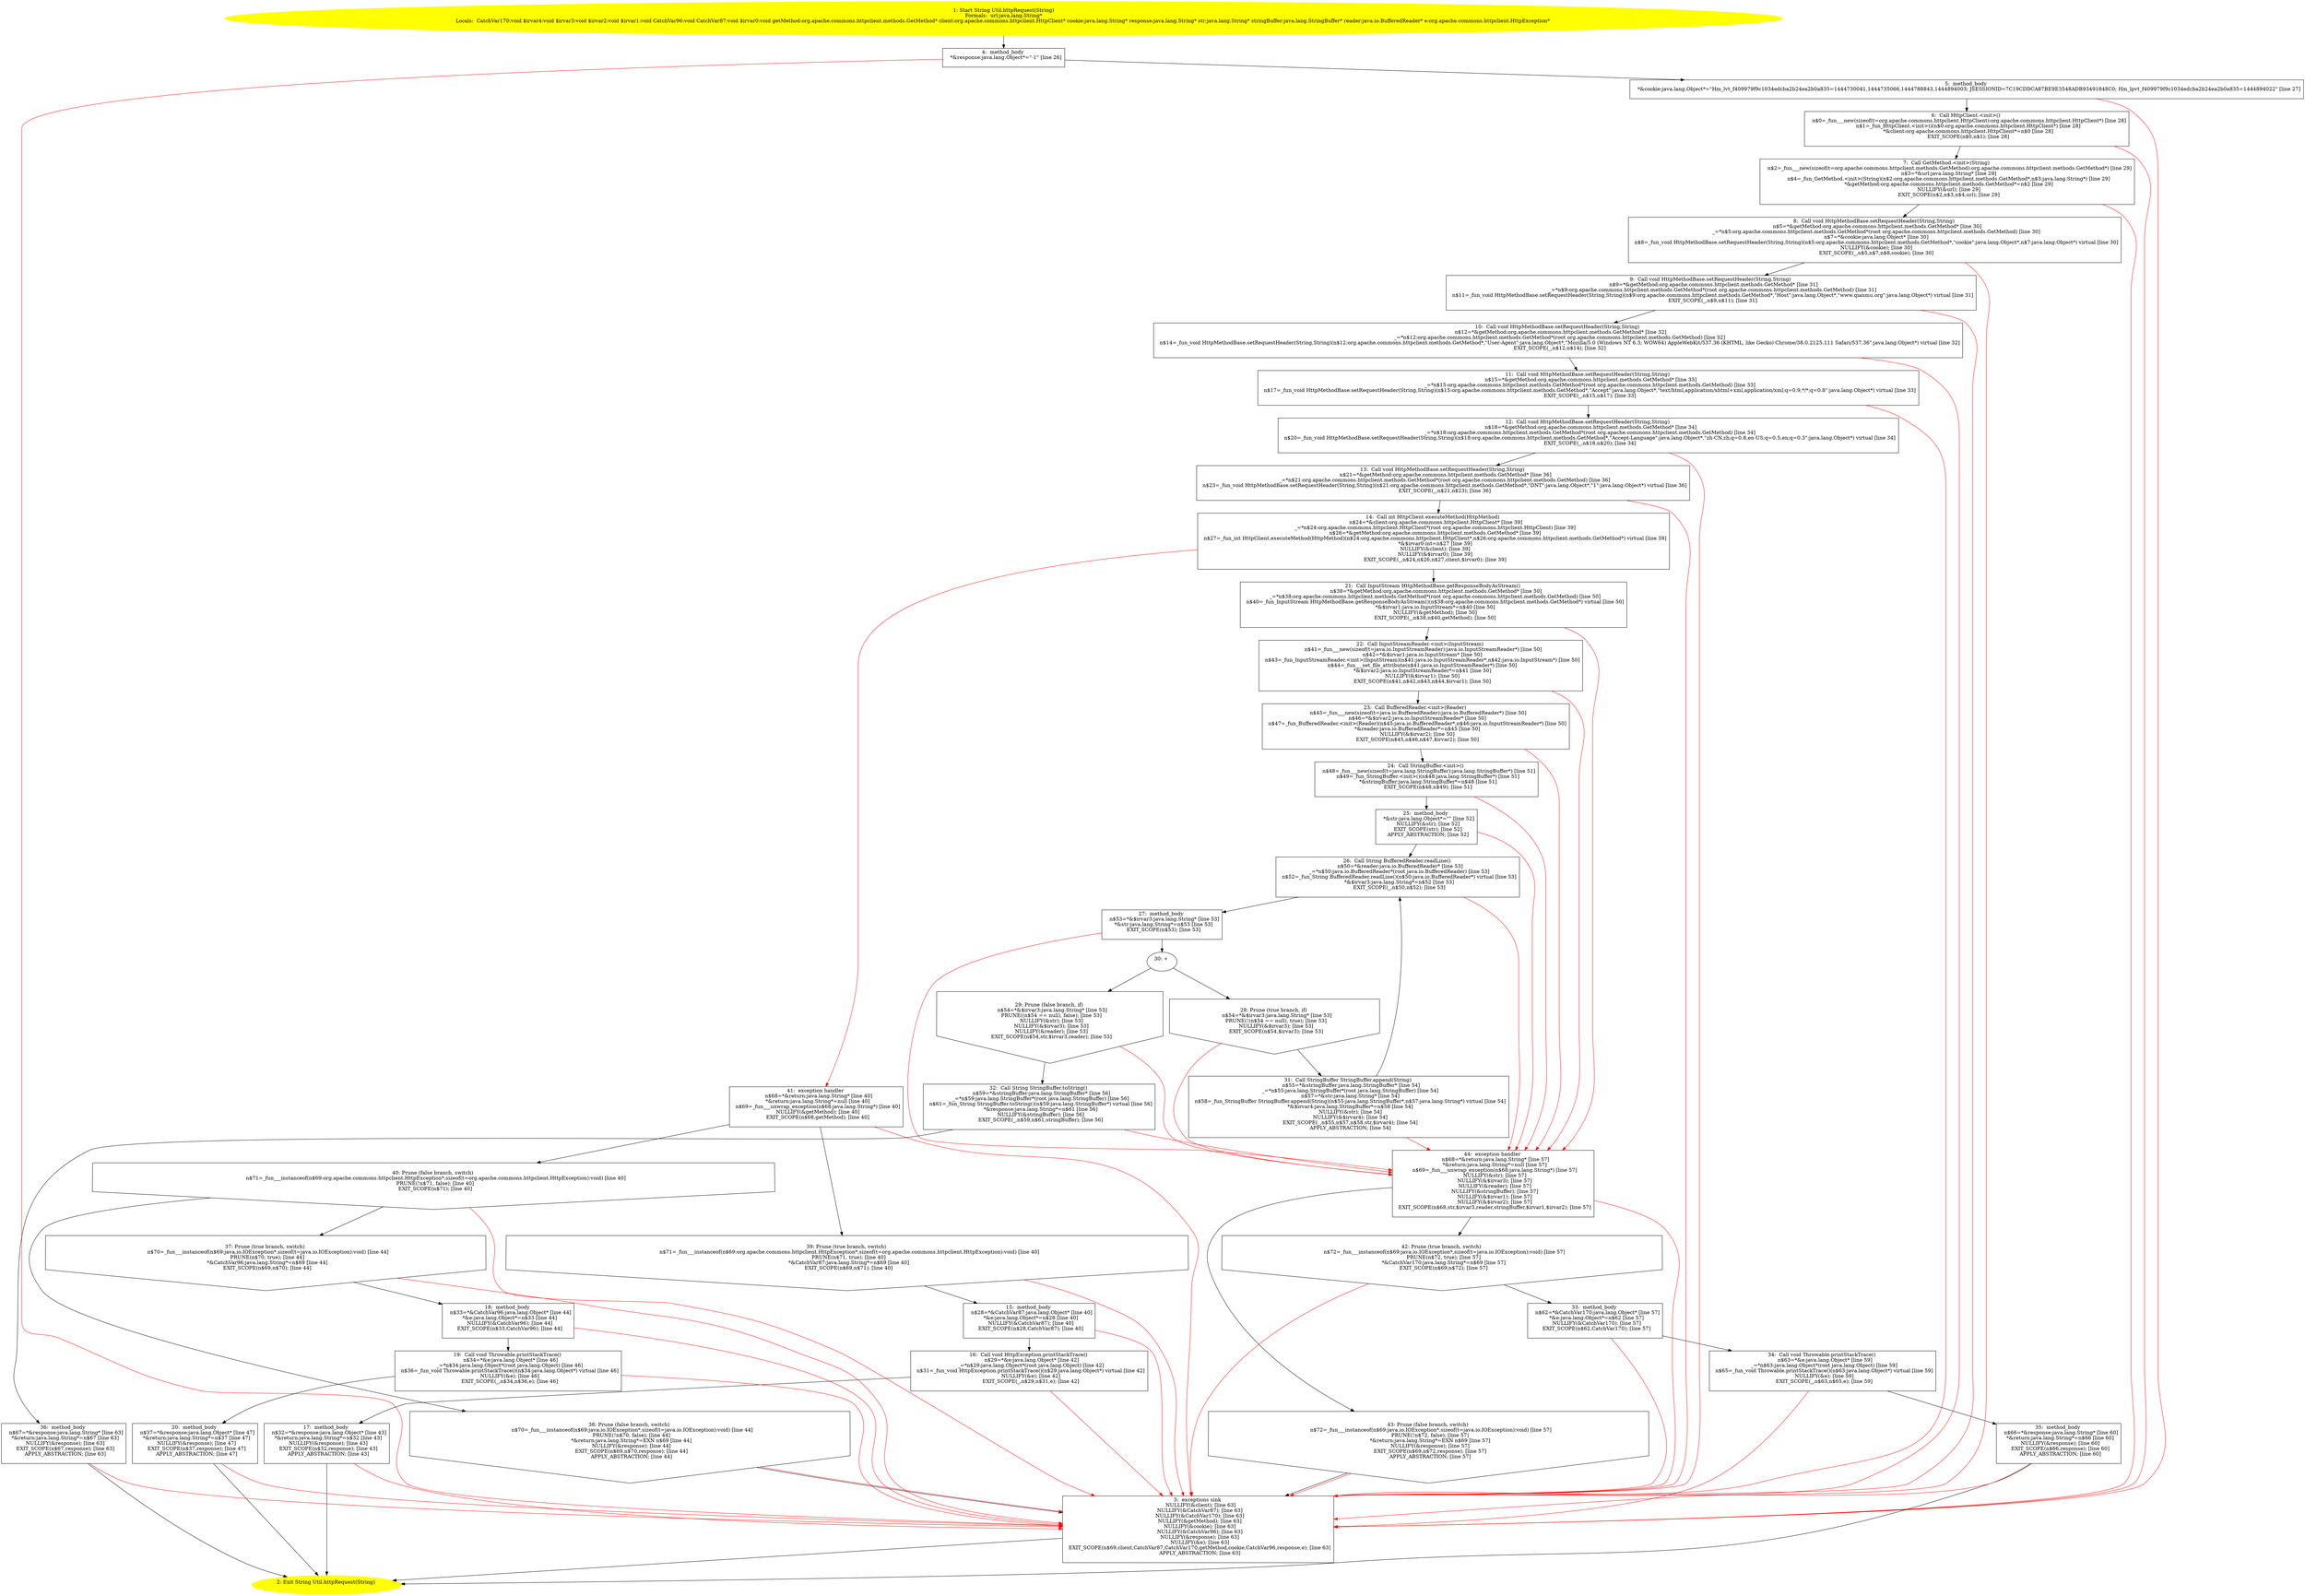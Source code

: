 /* @generated */
digraph cfg {
"com.dulishuo.qianmu.Util.httpRequest(java.lang.String):java.lang.String.e61467e4114116dae5ab6a0a68fd0b17_1" [label="1: Start String Util.httpRequest(String)\nFormals:  url:java.lang.String*\nLocals:  CatchVar170:void $irvar4:void $irvar3:void $irvar2:void $irvar1:void CatchVar96:void CatchVar87:void $irvar0:void getMethod:org.apache.commons.httpclient.methods.GetMethod* client:org.apache.commons.httpclient.HttpClient* cookie:java.lang.String* response:java.lang.String* str:java.lang.String* stringBuffer:java.lang.StringBuffer* reader:java.io.BufferedReader* e:org.apache.commons.httpclient.HttpException* \n  " color=yellow style=filled]
	

	 "com.dulishuo.qianmu.Util.httpRequest(java.lang.String):java.lang.String.e61467e4114116dae5ab6a0a68fd0b17_1" -> "com.dulishuo.qianmu.Util.httpRequest(java.lang.String):java.lang.String.e61467e4114116dae5ab6a0a68fd0b17_4" ;
"com.dulishuo.qianmu.Util.httpRequest(java.lang.String):java.lang.String.e61467e4114116dae5ab6a0a68fd0b17_2" [label="2: Exit String Util.httpRequest(String) \n  " color=yellow style=filled]
	

"com.dulishuo.qianmu.Util.httpRequest(java.lang.String):java.lang.String.e61467e4114116dae5ab6a0a68fd0b17_3" [label="3:  exceptions sink \n   NULLIFY(&client); [line 63]\n  NULLIFY(&CatchVar87); [line 63]\n  NULLIFY(&CatchVar170); [line 63]\n  NULLIFY(&getMethod); [line 63]\n  NULLIFY(&cookie); [line 63]\n  NULLIFY(&CatchVar96); [line 63]\n  NULLIFY(&response); [line 63]\n  NULLIFY(&e); [line 63]\n  EXIT_SCOPE(n$69,client,CatchVar87,CatchVar170,getMethod,cookie,CatchVar96,response,e); [line 63]\n  APPLY_ABSTRACTION; [line 63]\n " shape="box"]
	

	 "com.dulishuo.qianmu.Util.httpRequest(java.lang.String):java.lang.String.e61467e4114116dae5ab6a0a68fd0b17_3" -> "com.dulishuo.qianmu.Util.httpRequest(java.lang.String):java.lang.String.e61467e4114116dae5ab6a0a68fd0b17_2" ;
"com.dulishuo.qianmu.Util.httpRequest(java.lang.String):java.lang.String.e61467e4114116dae5ab6a0a68fd0b17_4" [label="4:  method_body \n   *&response:java.lang.Object*=\"-1\" [line 26]\n " shape="box"]
	

	 "com.dulishuo.qianmu.Util.httpRequest(java.lang.String):java.lang.String.e61467e4114116dae5ab6a0a68fd0b17_4" -> "com.dulishuo.qianmu.Util.httpRequest(java.lang.String):java.lang.String.e61467e4114116dae5ab6a0a68fd0b17_5" ;
	 "com.dulishuo.qianmu.Util.httpRequest(java.lang.String):java.lang.String.e61467e4114116dae5ab6a0a68fd0b17_4" -> "com.dulishuo.qianmu.Util.httpRequest(java.lang.String):java.lang.String.e61467e4114116dae5ab6a0a68fd0b17_3" [color="red" ];
"com.dulishuo.qianmu.Util.httpRequest(java.lang.String):java.lang.String.e61467e4114116dae5ab6a0a68fd0b17_5" [label="5:  method_body \n   *&cookie:java.lang.Object*=\"Hm_lvt_f409979f9c1034edcba2b24ea2b0a835=1444730041,1444735066,1444788843,1444894003; JSESSIONID=7C19CDDCA87BE9E3548ADB93491848C0; Hm_lpvt_f409979f9c1034edcba2b24ea2b0a835=1444894022\" [line 27]\n " shape="box"]
	

	 "com.dulishuo.qianmu.Util.httpRequest(java.lang.String):java.lang.String.e61467e4114116dae5ab6a0a68fd0b17_5" -> "com.dulishuo.qianmu.Util.httpRequest(java.lang.String):java.lang.String.e61467e4114116dae5ab6a0a68fd0b17_6" ;
	 "com.dulishuo.qianmu.Util.httpRequest(java.lang.String):java.lang.String.e61467e4114116dae5ab6a0a68fd0b17_5" -> "com.dulishuo.qianmu.Util.httpRequest(java.lang.String):java.lang.String.e61467e4114116dae5ab6a0a68fd0b17_3" [color="red" ];
"com.dulishuo.qianmu.Util.httpRequest(java.lang.String):java.lang.String.e61467e4114116dae5ab6a0a68fd0b17_6" [label="6:  Call HttpClient.<init>() \n   n$0=_fun___new(sizeof(t=org.apache.commons.httpclient.HttpClient):org.apache.commons.httpclient.HttpClient*) [line 28]\n  n$1=_fun_HttpClient.<init>()(n$0:org.apache.commons.httpclient.HttpClient*) [line 28]\n  *&client:org.apache.commons.httpclient.HttpClient*=n$0 [line 28]\n  EXIT_SCOPE(n$0,n$1); [line 28]\n " shape="box"]
	

	 "com.dulishuo.qianmu.Util.httpRequest(java.lang.String):java.lang.String.e61467e4114116dae5ab6a0a68fd0b17_6" -> "com.dulishuo.qianmu.Util.httpRequest(java.lang.String):java.lang.String.e61467e4114116dae5ab6a0a68fd0b17_7" ;
	 "com.dulishuo.qianmu.Util.httpRequest(java.lang.String):java.lang.String.e61467e4114116dae5ab6a0a68fd0b17_6" -> "com.dulishuo.qianmu.Util.httpRequest(java.lang.String):java.lang.String.e61467e4114116dae5ab6a0a68fd0b17_3" [color="red" ];
"com.dulishuo.qianmu.Util.httpRequest(java.lang.String):java.lang.String.e61467e4114116dae5ab6a0a68fd0b17_7" [label="7:  Call GetMethod.<init>(String) \n   n$2=_fun___new(sizeof(t=org.apache.commons.httpclient.methods.GetMethod):org.apache.commons.httpclient.methods.GetMethod*) [line 29]\n  n$3=*&url:java.lang.String* [line 29]\n  n$4=_fun_GetMethod.<init>(String)(n$2:org.apache.commons.httpclient.methods.GetMethod*,n$3:java.lang.String*) [line 29]\n  *&getMethod:org.apache.commons.httpclient.methods.GetMethod*=n$2 [line 29]\n  NULLIFY(&url); [line 29]\n  EXIT_SCOPE(n$2,n$3,n$4,url); [line 29]\n " shape="box"]
	

	 "com.dulishuo.qianmu.Util.httpRequest(java.lang.String):java.lang.String.e61467e4114116dae5ab6a0a68fd0b17_7" -> "com.dulishuo.qianmu.Util.httpRequest(java.lang.String):java.lang.String.e61467e4114116dae5ab6a0a68fd0b17_8" ;
	 "com.dulishuo.qianmu.Util.httpRequest(java.lang.String):java.lang.String.e61467e4114116dae5ab6a0a68fd0b17_7" -> "com.dulishuo.qianmu.Util.httpRequest(java.lang.String):java.lang.String.e61467e4114116dae5ab6a0a68fd0b17_3" [color="red" ];
"com.dulishuo.qianmu.Util.httpRequest(java.lang.String):java.lang.String.e61467e4114116dae5ab6a0a68fd0b17_8" [label="8:  Call void HttpMethodBase.setRequestHeader(String,String) \n   n$5=*&getMethod:org.apache.commons.httpclient.methods.GetMethod* [line 30]\n  _=*n$5:org.apache.commons.httpclient.methods.GetMethod*(root org.apache.commons.httpclient.methods.GetMethod) [line 30]\n  n$7=*&cookie:java.lang.Object* [line 30]\n  n$8=_fun_void HttpMethodBase.setRequestHeader(String,String)(n$5:org.apache.commons.httpclient.methods.GetMethod*,\"cookie\":java.lang.Object*,n$7:java.lang.Object*) virtual [line 30]\n  NULLIFY(&cookie); [line 30]\n  EXIT_SCOPE(_,n$5,n$7,n$8,cookie); [line 30]\n " shape="box"]
	

	 "com.dulishuo.qianmu.Util.httpRequest(java.lang.String):java.lang.String.e61467e4114116dae5ab6a0a68fd0b17_8" -> "com.dulishuo.qianmu.Util.httpRequest(java.lang.String):java.lang.String.e61467e4114116dae5ab6a0a68fd0b17_9" ;
	 "com.dulishuo.qianmu.Util.httpRequest(java.lang.String):java.lang.String.e61467e4114116dae5ab6a0a68fd0b17_8" -> "com.dulishuo.qianmu.Util.httpRequest(java.lang.String):java.lang.String.e61467e4114116dae5ab6a0a68fd0b17_3" [color="red" ];
"com.dulishuo.qianmu.Util.httpRequest(java.lang.String):java.lang.String.e61467e4114116dae5ab6a0a68fd0b17_9" [label="9:  Call void HttpMethodBase.setRequestHeader(String,String) \n   n$9=*&getMethod:org.apache.commons.httpclient.methods.GetMethod* [line 31]\n  _=*n$9:org.apache.commons.httpclient.methods.GetMethod*(root org.apache.commons.httpclient.methods.GetMethod) [line 31]\n  n$11=_fun_void HttpMethodBase.setRequestHeader(String,String)(n$9:org.apache.commons.httpclient.methods.GetMethod*,\"Host\":java.lang.Object*,\"www.qianmu.org\":java.lang.Object*) virtual [line 31]\n  EXIT_SCOPE(_,n$9,n$11); [line 31]\n " shape="box"]
	

	 "com.dulishuo.qianmu.Util.httpRequest(java.lang.String):java.lang.String.e61467e4114116dae5ab6a0a68fd0b17_9" -> "com.dulishuo.qianmu.Util.httpRequest(java.lang.String):java.lang.String.e61467e4114116dae5ab6a0a68fd0b17_10" ;
	 "com.dulishuo.qianmu.Util.httpRequest(java.lang.String):java.lang.String.e61467e4114116dae5ab6a0a68fd0b17_9" -> "com.dulishuo.qianmu.Util.httpRequest(java.lang.String):java.lang.String.e61467e4114116dae5ab6a0a68fd0b17_3" [color="red" ];
"com.dulishuo.qianmu.Util.httpRequest(java.lang.String):java.lang.String.e61467e4114116dae5ab6a0a68fd0b17_10" [label="10:  Call void HttpMethodBase.setRequestHeader(String,String) \n   n$12=*&getMethod:org.apache.commons.httpclient.methods.GetMethod* [line 32]\n  _=*n$12:org.apache.commons.httpclient.methods.GetMethod*(root org.apache.commons.httpclient.methods.GetMethod) [line 32]\n  n$14=_fun_void HttpMethodBase.setRequestHeader(String,String)(n$12:org.apache.commons.httpclient.methods.GetMethod*,\"User-Agent\":java.lang.Object*,\"Mozilla/5.0 (Windows NT 6.3; WOW64) AppleWebKit/537.36 (KHTML, like Gecko) Chrome/38.0.2125.111 Safari/537.36\":java.lang.Object*) virtual [line 32]\n  EXIT_SCOPE(_,n$12,n$14); [line 32]\n " shape="box"]
	

	 "com.dulishuo.qianmu.Util.httpRequest(java.lang.String):java.lang.String.e61467e4114116dae5ab6a0a68fd0b17_10" -> "com.dulishuo.qianmu.Util.httpRequest(java.lang.String):java.lang.String.e61467e4114116dae5ab6a0a68fd0b17_11" ;
	 "com.dulishuo.qianmu.Util.httpRequest(java.lang.String):java.lang.String.e61467e4114116dae5ab6a0a68fd0b17_10" -> "com.dulishuo.qianmu.Util.httpRequest(java.lang.String):java.lang.String.e61467e4114116dae5ab6a0a68fd0b17_3" [color="red" ];
"com.dulishuo.qianmu.Util.httpRequest(java.lang.String):java.lang.String.e61467e4114116dae5ab6a0a68fd0b17_11" [label="11:  Call void HttpMethodBase.setRequestHeader(String,String) \n   n$15=*&getMethod:org.apache.commons.httpclient.methods.GetMethod* [line 33]\n  _=*n$15:org.apache.commons.httpclient.methods.GetMethod*(root org.apache.commons.httpclient.methods.GetMethod) [line 33]\n  n$17=_fun_void HttpMethodBase.setRequestHeader(String,String)(n$15:org.apache.commons.httpclient.methods.GetMethod*,\"Accept\":java.lang.Object*,\"text/html,application/xhtml+xml,application/xml;q=0.9,*/*;q=0.8\":java.lang.Object*) virtual [line 33]\n  EXIT_SCOPE(_,n$15,n$17); [line 33]\n " shape="box"]
	

	 "com.dulishuo.qianmu.Util.httpRequest(java.lang.String):java.lang.String.e61467e4114116dae5ab6a0a68fd0b17_11" -> "com.dulishuo.qianmu.Util.httpRequest(java.lang.String):java.lang.String.e61467e4114116dae5ab6a0a68fd0b17_12" ;
	 "com.dulishuo.qianmu.Util.httpRequest(java.lang.String):java.lang.String.e61467e4114116dae5ab6a0a68fd0b17_11" -> "com.dulishuo.qianmu.Util.httpRequest(java.lang.String):java.lang.String.e61467e4114116dae5ab6a0a68fd0b17_3" [color="red" ];
"com.dulishuo.qianmu.Util.httpRequest(java.lang.String):java.lang.String.e61467e4114116dae5ab6a0a68fd0b17_12" [label="12:  Call void HttpMethodBase.setRequestHeader(String,String) \n   n$18=*&getMethod:org.apache.commons.httpclient.methods.GetMethod* [line 34]\n  _=*n$18:org.apache.commons.httpclient.methods.GetMethod*(root org.apache.commons.httpclient.methods.GetMethod) [line 34]\n  n$20=_fun_void HttpMethodBase.setRequestHeader(String,String)(n$18:org.apache.commons.httpclient.methods.GetMethod*,\"Accept-Language\":java.lang.Object*,\"zh-CN,zh;q=0.8,en-US;q=0.5,en;q=0.3\":java.lang.Object*) virtual [line 34]\n  EXIT_SCOPE(_,n$18,n$20); [line 34]\n " shape="box"]
	

	 "com.dulishuo.qianmu.Util.httpRequest(java.lang.String):java.lang.String.e61467e4114116dae5ab6a0a68fd0b17_12" -> "com.dulishuo.qianmu.Util.httpRequest(java.lang.String):java.lang.String.e61467e4114116dae5ab6a0a68fd0b17_13" ;
	 "com.dulishuo.qianmu.Util.httpRequest(java.lang.String):java.lang.String.e61467e4114116dae5ab6a0a68fd0b17_12" -> "com.dulishuo.qianmu.Util.httpRequest(java.lang.String):java.lang.String.e61467e4114116dae5ab6a0a68fd0b17_3" [color="red" ];
"com.dulishuo.qianmu.Util.httpRequest(java.lang.String):java.lang.String.e61467e4114116dae5ab6a0a68fd0b17_13" [label="13:  Call void HttpMethodBase.setRequestHeader(String,String) \n   n$21=*&getMethod:org.apache.commons.httpclient.methods.GetMethod* [line 36]\n  _=*n$21:org.apache.commons.httpclient.methods.GetMethod*(root org.apache.commons.httpclient.methods.GetMethod) [line 36]\n  n$23=_fun_void HttpMethodBase.setRequestHeader(String,String)(n$21:org.apache.commons.httpclient.methods.GetMethod*,\"DNT\":java.lang.Object*,\"1\":java.lang.Object*) virtual [line 36]\n  EXIT_SCOPE(_,n$21,n$23); [line 36]\n " shape="box"]
	

	 "com.dulishuo.qianmu.Util.httpRequest(java.lang.String):java.lang.String.e61467e4114116dae5ab6a0a68fd0b17_13" -> "com.dulishuo.qianmu.Util.httpRequest(java.lang.String):java.lang.String.e61467e4114116dae5ab6a0a68fd0b17_14" ;
	 "com.dulishuo.qianmu.Util.httpRequest(java.lang.String):java.lang.String.e61467e4114116dae5ab6a0a68fd0b17_13" -> "com.dulishuo.qianmu.Util.httpRequest(java.lang.String):java.lang.String.e61467e4114116dae5ab6a0a68fd0b17_3" [color="red" ];
"com.dulishuo.qianmu.Util.httpRequest(java.lang.String):java.lang.String.e61467e4114116dae5ab6a0a68fd0b17_14" [label="14:  Call int HttpClient.executeMethod(HttpMethod) \n   n$24=*&client:org.apache.commons.httpclient.HttpClient* [line 39]\n  _=*n$24:org.apache.commons.httpclient.HttpClient*(root org.apache.commons.httpclient.HttpClient) [line 39]\n  n$26=*&getMethod:org.apache.commons.httpclient.methods.GetMethod* [line 39]\n  n$27=_fun_int HttpClient.executeMethod(HttpMethod)(n$24:org.apache.commons.httpclient.HttpClient*,n$26:org.apache.commons.httpclient.methods.GetMethod*) virtual [line 39]\n  *&$irvar0:int=n$27 [line 39]\n  NULLIFY(&client); [line 39]\n  NULLIFY(&$irvar0); [line 39]\n  EXIT_SCOPE(_,n$24,n$26,n$27,client,$irvar0); [line 39]\n " shape="box"]
	

	 "com.dulishuo.qianmu.Util.httpRequest(java.lang.String):java.lang.String.e61467e4114116dae5ab6a0a68fd0b17_14" -> "com.dulishuo.qianmu.Util.httpRequest(java.lang.String):java.lang.String.e61467e4114116dae5ab6a0a68fd0b17_21" ;
	 "com.dulishuo.qianmu.Util.httpRequest(java.lang.String):java.lang.String.e61467e4114116dae5ab6a0a68fd0b17_14" -> "com.dulishuo.qianmu.Util.httpRequest(java.lang.String):java.lang.String.e61467e4114116dae5ab6a0a68fd0b17_41" [color="red" ];
"com.dulishuo.qianmu.Util.httpRequest(java.lang.String):java.lang.String.e61467e4114116dae5ab6a0a68fd0b17_15" [label="15:  method_body \n   n$28=*&CatchVar87:java.lang.Object* [line 40]\n  *&e:java.lang.Object*=n$28 [line 40]\n  NULLIFY(&CatchVar87); [line 40]\n  EXIT_SCOPE(n$28,CatchVar87); [line 40]\n " shape="box"]
	

	 "com.dulishuo.qianmu.Util.httpRequest(java.lang.String):java.lang.String.e61467e4114116dae5ab6a0a68fd0b17_15" -> "com.dulishuo.qianmu.Util.httpRequest(java.lang.String):java.lang.String.e61467e4114116dae5ab6a0a68fd0b17_16" ;
	 "com.dulishuo.qianmu.Util.httpRequest(java.lang.String):java.lang.String.e61467e4114116dae5ab6a0a68fd0b17_15" -> "com.dulishuo.qianmu.Util.httpRequest(java.lang.String):java.lang.String.e61467e4114116dae5ab6a0a68fd0b17_3" [color="red" ];
"com.dulishuo.qianmu.Util.httpRequest(java.lang.String):java.lang.String.e61467e4114116dae5ab6a0a68fd0b17_16" [label="16:  Call void HttpException.printStackTrace() \n   n$29=*&e:java.lang.Object* [line 42]\n  _=*n$29:java.lang.Object*(root java.lang.Object) [line 42]\n  n$31=_fun_void HttpException.printStackTrace()(n$29:java.lang.Object*) virtual [line 42]\n  NULLIFY(&e); [line 42]\n  EXIT_SCOPE(_,n$29,n$31,e); [line 42]\n " shape="box"]
	

	 "com.dulishuo.qianmu.Util.httpRequest(java.lang.String):java.lang.String.e61467e4114116dae5ab6a0a68fd0b17_16" -> "com.dulishuo.qianmu.Util.httpRequest(java.lang.String):java.lang.String.e61467e4114116dae5ab6a0a68fd0b17_17" ;
	 "com.dulishuo.qianmu.Util.httpRequest(java.lang.String):java.lang.String.e61467e4114116dae5ab6a0a68fd0b17_16" -> "com.dulishuo.qianmu.Util.httpRequest(java.lang.String):java.lang.String.e61467e4114116dae5ab6a0a68fd0b17_3" [color="red" ];
"com.dulishuo.qianmu.Util.httpRequest(java.lang.String):java.lang.String.e61467e4114116dae5ab6a0a68fd0b17_17" [label="17:  method_body \n   n$32=*&response:java.lang.Object* [line 43]\n  *&return:java.lang.String*=n$32 [line 43]\n  NULLIFY(&response); [line 43]\n  EXIT_SCOPE(n$32,response); [line 43]\n  APPLY_ABSTRACTION; [line 43]\n " shape="box"]
	

	 "com.dulishuo.qianmu.Util.httpRequest(java.lang.String):java.lang.String.e61467e4114116dae5ab6a0a68fd0b17_17" -> "com.dulishuo.qianmu.Util.httpRequest(java.lang.String):java.lang.String.e61467e4114116dae5ab6a0a68fd0b17_2" ;
	 "com.dulishuo.qianmu.Util.httpRequest(java.lang.String):java.lang.String.e61467e4114116dae5ab6a0a68fd0b17_17" -> "com.dulishuo.qianmu.Util.httpRequest(java.lang.String):java.lang.String.e61467e4114116dae5ab6a0a68fd0b17_3" [color="red" ];
"com.dulishuo.qianmu.Util.httpRequest(java.lang.String):java.lang.String.e61467e4114116dae5ab6a0a68fd0b17_18" [label="18:  method_body \n   n$33=*&CatchVar96:java.lang.Object* [line 44]\n  *&e:java.lang.Object*=n$33 [line 44]\n  NULLIFY(&CatchVar96); [line 44]\n  EXIT_SCOPE(n$33,CatchVar96); [line 44]\n " shape="box"]
	

	 "com.dulishuo.qianmu.Util.httpRequest(java.lang.String):java.lang.String.e61467e4114116dae5ab6a0a68fd0b17_18" -> "com.dulishuo.qianmu.Util.httpRequest(java.lang.String):java.lang.String.e61467e4114116dae5ab6a0a68fd0b17_19" ;
	 "com.dulishuo.qianmu.Util.httpRequest(java.lang.String):java.lang.String.e61467e4114116dae5ab6a0a68fd0b17_18" -> "com.dulishuo.qianmu.Util.httpRequest(java.lang.String):java.lang.String.e61467e4114116dae5ab6a0a68fd0b17_3" [color="red" ];
"com.dulishuo.qianmu.Util.httpRequest(java.lang.String):java.lang.String.e61467e4114116dae5ab6a0a68fd0b17_19" [label="19:  Call void Throwable.printStackTrace() \n   n$34=*&e:java.lang.Object* [line 46]\n  _=*n$34:java.lang.Object*(root java.lang.Object) [line 46]\n  n$36=_fun_void Throwable.printStackTrace()(n$34:java.lang.Object*) virtual [line 46]\n  NULLIFY(&e); [line 46]\n  EXIT_SCOPE(_,n$34,n$36,e); [line 46]\n " shape="box"]
	

	 "com.dulishuo.qianmu.Util.httpRequest(java.lang.String):java.lang.String.e61467e4114116dae5ab6a0a68fd0b17_19" -> "com.dulishuo.qianmu.Util.httpRequest(java.lang.String):java.lang.String.e61467e4114116dae5ab6a0a68fd0b17_20" ;
	 "com.dulishuo.qianmu.Util.httpRequest(java.lang.String):java.lang.String.e61467e4114116dae5ab6a0a68fd0b17_19" -> "com.dulishuo.qianmu.Util.httpRequest(java.lang.String):java.lang.String.e61467e4114116dae5ab6a0a68fd0b17_3" [color="red" ];
"com.dulishuo.qianmu.Util.httpRequest(java.lang.String):java.lang.String.e61467e4114116dae5ab6a0a68fd0b17_20" [label="20:  method_body \n   n$37=*&response:java.lang.Object* [line 47]\n  *&return:java.lang.String*=n$37 [line 47]\n  NULLIFY(&response); [line 47]\n  EXIT_SCOPE(n$37,response); [line 47]\n  APPLY_ABSTRACTION; [line 47]\n " shape="box"]
	

	 "com.dulishuo.qianmu.Util.httpRequest(java.lang.String):java.lang.String.e61467e4114116dae5ab6a0a68fd0b17_20" -> "com.dulishuo.qianmu.Util.httpRequest(java.lang.String):java.lang.String.e61467e4114116dae5ab6a0a68fd0b17_2" ;
	 "com.dulishuo.qianmu.Util.httpRequest(java.lang.String):java.lang.String.e61467e4114116dae5ab6a0a68fd0b17_20" -> "com.dulishuo.qianmu.Util.httpRequest(java.lang.String):java.lang.String.e61467e4114116dae5ab6a0a68fd0b17_3" [color="red" ];
"com.dulishuo.qianmu.Util.httpRequest(java.lang.String):java.lang.String.e61467e4114116dae5ab6a0a68fd0b17_21" [label="21:  Call InputStream HttpMethodBase.getResponseBodyAsStream() \n   n$38=*&getMethod:org.apache.commons.httpclient.methods.GetMethod* [line 50]\n  _=*n$38:org.apache.commons.httpclient.methods.GetMethod*(root org.apache.commons.httpclient.methods.GetMethod) [line 50]\n  n$40=_fun_InputStream HttpMethodBase.getResponseBodyAsStream()(n$38:org.apache.commons.httpclient.methods.GetMethod*) virtual [line 50]\n  *&$irvar1:java.io.InputStream*=n$40 [line 50]\n  NULLIFY(&getMethod); [line 50]\n  EXIT_SCOPE(_,n$38,n$40,getMethod); [line 50]\n " shape="box"]
	

	 "com.dulishuo.qianmu.Util.httpRequest(java.lang.String):java.lang.String.e61467e4114116dae5ab6a0a68fd0b17_21" -> "com.dulishuo.qianmu.Util.httpRequest(java.lang.String):java.lang.String.e61467e4114116dae5ab6a0a68fd0b17_22" ;
	 "com.dulishuo.qianmu.Util.httpRequest(java.lang.String):java.lang.String.e61467e4114116dae5ab6a0a68fd0b17_21" -> "com.dulishuo.qianmu.Util.httpRequest(java.lang.String):java.lang.String.e61467e4114116dae5ab6a0a68fd0b17_44" [color="red" ];
"com.dulishuo.qianmu.Util.httpRequest(java.lang.String):java.lang.String.e61467e4114116dae5ab6a0a68fd0b17_22" [label="22:  Call InputStreamReader.<init>(InputStream) \n   n$41=_fun___new(sizeof(t=java.io.InputStreamReader):java.io.InputStreamReader*) [line 50]\n  n$42=*&$irvar1:java.io.InputStream* [line 50]\n  n$43=_fun_InputStreamReader.<init>(InputStream)(n$41:java.io.InputStreamReader*,n$42:java.io.InputStream*) [line 50]\n  n$44=_fun___set_file_attribute(n$41:java.io.InputStreamReader*) [line 50]\n  *&$irvar2:java.io.InputStreamReader*=n$41 [line 50]\n  NULLIFY(&$irvar1); [line 50]\n  EXIT_SCOPE(n$41,n$42,n$43,n$44,$irvar1); [line 50]\n " shape="box"]
	

	 "com.dulishuo.qianmu.Util.httpRequest(java.lang.String):java.lang.String.e61467e4114116dae5ab6a0a68fd0b17_22" -> "com.dulishuo.qianmu.Util.httpRequest(java.lang.String):java.lang.String.e61467e4114116dae5ab6a0a68fd0b17_23" ;
	 "com.dulishuo.qianmu.Util.httpRequest(java.lang.String):java.lang.String.e61467e4114116dae5ab6a0a68fd0b17_22" -> "com.dulishuo.qianmu.Util.httpRequest(java.lang.String):java.lang.String.e61467e4114116dae5ab6a0a68fd0b17_44" [color="red" ];
"com.dulishuo.qianmu.Util.httpRequest(java.lang.String):java.lang.String.e61467e4114116dae5ab6a0a68fd0b17_23" [label="23:  Call BufferedReader.<init>(Reader) \n   n$45=_fun___new(sizeof(t=java.io.BufferedReader):java.io.BufferedReader*) [line 50]\n  n$46=*&$irvar2:java.io.InputStreamReader* [line 50]\n  n$47=_fun_BufferedReader.<init>(Reader)(n$45:java.io.BufferedReader*,n$46:java.io.InputStreamReader*) [line 50]\n  *&reader:java.io.BufferedReader*=n$45 [line 50]\n  NULLIFY(&$irvar2); [line 50]\n  EXIT_SCOPE(n$45,n$46,n$47,$irvar2); [line 50]\n " shape="box"]
	

	 "com.dulishuo.qianmu.Util.httpRequest(java.lang.String):java.lang.String.e61467e4114116dae5ab6a0a68fd0b17_23" -> "com.dulishuo.qianmu.Util.httpRequest(java.lang.String):java.lang.String.e61467e4114116dae5ab6a0a68fd0b17_24" ;
	 "com.dulishuo.qianmu.Util.httpRequest(java.lang.String):java.lang.String.e61467e4114116dae5ab6a0a68fd0b17_23" -> "com.dulishuo.qianmu.Util.httpRequest(java.lang.String):java.lang.String.e61467e4114116dae5ab6a0a68fd0b17_44" [color="red" ];
"com.dulishuo.qianmu.Util.httpRequest(java.lang.String):java.lang.String.e61467e4114116dae5ab6a0a68fd0b17_24" [label="24:  Call StringBuffer.<init>() \n   n$48=_fun___new(sizeof(t=java.lang.StringBuffer):java.lang.StringBuffer*) [line 51]\n  n$49=_fun_StringBuffer.<init>()(n$48:java.lang.StringBuffer*) [line 51]\n  *&stringBuffer:java.lang.StringBuffer*=n$48 [line 51]\n  EXIT_SCOPE(n$48,n$49); [line 51]\n " shape="box"]
	

	 "com.dulishuo.qianmu.Util.httpRequest(java.lang.String):java.lang.String.e61467e4114116dae5ab6a0a68fd0b17_24" -> "com.dulishuo.qianmu.Util.httpRequest(java.lang.String):java.lang.String.e61467e4114116dae5ab6a0a68fd0b17_25" ;
	 "com.dulishuo.qianmu.Util.httpRequest(java.lang.String):java.lang.String.e61467e4114116dae5ab6a0a68fd0b17_24" -> "com.dulishuo.qianmu.Util.httpRequest(java.lang.String):java.lang.String.e61467e4114116dae5ab6a0a68fd0b17_44" [color="red" ];
"com.dulishuo.qianmu.Util.httpRequest(java.lang.String):java.lang.String.e61467e4114116dae5ab6a0a68fd0b17_25" [label="25:  method_body \n   *&str:java.lang.Object*=\"\" [line 52]\n  NULLIFY(&str); [line 52]\n  EXIT_SCOPE(str); [line 52]\n  APPLY_ABSTRACTION; [line 52]\n " shape="box"]
	

	 "com.dulishuo.qianmu.Util.httpRequest(java.lang.String):java.lang.String.e61467e4114116dae5ab6a0a68fd0b17_25" -> "com.dulishuo.qianmu.Util.httpRequest(java.lang.String):java.lang.String.e61467e4114116dae5ab6a0a68fd0b17_26" ;
	 "com.dulishuo.qianmu.Util.httpRequest(java.lang.String):java.lang.String.e61467e4114116dae5ab6a0a68fd0b17_25" -> "com.dulishuo.qianmu.Util.httpRequest(java.lang.String):java.lang.String.e61467e4114116dae5ab6a0a68fd0b17_44" [color="red" ];
"com.dulishuo.qianmu.Util.httpRequest(java.lang.String):java.lang.String.e61467e4114116dae5ab6a0a68fd0b17_26" [label="26:  Call String BufferedReader.readLine() \n   n$50=*&reader:java.io.BufferedReader* [line 53]\n  _=*n$50:java.io.BufferedReader*(root java.io.BufferedReader) [line 53]\n  n$52=_fun_String BufferedReader.readLine()(n$50:java.io.BufferedReader*) virtual [line 53]\n  *&$irvar3:java.lang.String*=n$52 [line 53]\n  EXIT_SCOPE(_,n$50,n$52); [line 53]\n " shape="box"]
	

	 "com.dulishuo.qianmu.Util.httpRequest(java.lang.String):java.lang.String.e61467e4114116dae5ab6a0a68fd0b17_26" -> "com.dulishuo.qianmu.Util.httpRequest(java.lang.String):java.lang.String.e61467e4114116dae5ab6a0a68fd0b17_27" ;
	 "com.dulishuo.qianmu.Util.httpRequest(java.lang.String):java.lang.String.e61467e4114116dae5ab6a0a68fd0b17_26" -> "com.dulishuo.qianmu.Util.httpRequest(java.lang.String):java.lang.String.e61467e4114116dae5ab6a0a68fd0b17_44" [color="red" ];
"com.dulishuo.qianmu.Util.httpRequest(java.lang.String):java.lang.String.e61467e4114116dae5ab6a0a68fd0b17_27" [label="27:  method_body \n   n$53=*&$irvar3:java.lang.String* [line 53]\n  *&str:java.lang.String*=n$53 [line 53]\n  EXIT_SCOPE(n$53); [line 53]\n " shape="box"]
	

	 "com.dulishuo.qianmu.Util.httpRequest(java.lang.String):java.lang.String.e61467e4114116dae5ab6a0a68fd0b17_27" -> "com.dulishuo.qianmu.Util.httpRequest(java.lang.String):java.lang.String.e61467e4114116dae5ab6a0a68fd0b17_30" ;
	 "com.dulishuo.qianmu.Util.httpRequest(java.lang.String):java.lang.String.e61467e4114116dae5ab6a0a68fd0b17_27" -> "com.dulishuo.qianmu.Util.httpRequest(java.lang.String):java.lang.String.e61467e4114116dae5ab6a0a68fd0b17_44" [color="red" ];
"com.dulishuo.qianmu.Util.httpRequest(java.lang.String):java.lang.String.e61467e4114116dae5ab6a0a68fd0b17_28" [label="28: Prune (true branch, if) \n   n$54=*&$irvar3:java.lang.String* [line 53]\n  PRUNE(!(n$54 == null), true); [line 53]\n  NULLIFY(&$irvar3); [line 53]\n  EXIT_SCOPE(n$54,$irvar3); [line 53]\n " shape="invhouse"]
	

	 "com.dulishuo.qianmu.Util.httpRequest(java.lang.String):java.lang.String.e61467e4114116dae5ab6a0a68fd0b17_28" -> "com.dulishuo.qianmu.Util.httpRequest(java.lang.String):java.lang.String.e61467e4114116dae5ab6a0a68fd0b17_31" ;
	 "com.dulishuo.qianmu.Util.httpRequest(java.lang.String):java.lang.String.e61467e4114116dae5ab6a0a68fd0b17_28" -> "com.dulishuo.qianmu.Util.httpRequest(java.lang.String):java.lang.String.e61467e4114116dae5ab6a0a68fd0b17_44" [color="red" ];
"com.dulishuo.qianmu.Util.httpRequest(java.lang.String):java.lang.String.e61467e4114116dae5ab6a0a68fd0b17_29" [label="29: Prune (false branch, if) \n   n$54=*&$irvar3:java.lang.String* [line 53]\n  PRUNE((n$54 == null), false); [line 53]\n  NULLIFY(&str); [line 53]\n  NULLIFY(&$irvar3); [line 53]\n  NULLIFY(&reader); [line 53]\n  EXIT_SCOPE(n$54,str,$irvar3,reader); [line 53]\n " shape="invhouse"]
	

	 "com.dulishuo.qianmu.Util.httpRequest(java.lang.String):java.lang.String.e61467e4114116dae5ab6a0a68fd0b17_29" -> "com.dulishuo.qianmu.Util.httpRequest(java.lang.String):java.lang.String.e61467e4114116dae5ab6a0a68fd0b17_32" ;
	 "com.dulishuo.qianmu.Util.httpRequest(java.lang.String):java.lang.String.e61467e4114116dae5ab6a0a68fd0b17_29" -> "com.dulishuo.qianmu.Util.httpRequest(java.lang.String):java.lang.String.e61467e4114116dae5ab6a0a68fd0b17_44" [color="red" ];
"com.dulishuo.qianmu.Util.httpRequest(java.lang.String):java.lang.String.e61467e4114116dae5ab6a0a68fd0b17_30" [label="30: + \n  " ]
	

	 "com.dulishuo.qianmu.Util.httpRequest(java.lang.String):java.lang.String.e61467e4114116dae5ab6a0a68fd0b17_30" -> "com.dulishuo.qianmu.Util.httpRequest(java.lang.String):java.lang.String.e61467e4114116dae5ab6a0a68fd0b17_28" ;
	 "com.dulishuo.qianmu.Util.httpRequest(java.lang.String):java.lang.String.e61467e4114116dae5ab6a0a68fd0b17_30" -> "com.dulishuo.qianmu.Util.httpRequest(java.lang.String):java.lang.String.e61467e4114116dae5ab6a0a68fd0b17_29" ;
"com.dulishuo.qianmu.Util.httpRequest(java.lang.String):java.lang.String.e61467e4114116dae5ab6a0a68fd0b17_31" [label="31:  Call StringBuffer StringBuffer.append(String) \n   n$55=*&stringBuffer:java.lang.StringBuffer* [line 54]\n  _=*n$55:java.lang.StringBuffer*(root java.lang.StringBuffer) [line 54]\n  n$57=*&str:java.lang.String* [line 54]\n  n$58=_fun_StringBuffer StringBuffer.append(String)(n$55:java.lang.StringBuffer*,n$57:java.lang.String*) virtual [line 54]\n  *&$irvar4:java.lang.StringBuffer*=n$58 [line 54]\n  NULLIFY(&str); [line 54]\n  NULLIFY(&$irvar4); [line 54]\n  EXIT_SCOPE(_,n$55,n$57,n$58,str,$irvar4); [line 54]\n  APPLY_ABSTRACTION; [line 54]\n " shape="box"]
	

	 "com.dulishuo.qianmu.Util.httpRequest(java.lang.String):java.lang.String.e61467e4114116dae5ab6a0a68fd0b17_31" -> "com.dulishuo.qianmu.Util.httpRequest(java.lang.String):java.lang.String.e61467e4114116dae5ab6a0a68fd0b17_26" ;
	 "com.dulishuo.qianmu.Util.httpRequest(java.lang.String):java.lang.String.e61467e4114116dae5ab6a0a68fd0b17_31" -> "com.dulishuo.qianmu.Util.httpRequest(java.lang.String):java.lang.String.e61467e4114116dae5ab6a0a68fd0b17_44" [color="red" ];
"com.dulishuo.qianmu.Util.httpRequest(java.lang.String):java.lang.String.e61467e4114116dae5ab6a0a68fd0b17_32" [label="32:  Call String StringBuffer.toString() \n   n$59=*&stringBuffer:java.lang.StringBuffer* [line 56]\n  _=*n$59:java.lang.StringBuffer*(root java.lang.StringBuffer) [line 56]\n  n$61=_fun_String StringBuffer.toString()(n$59:java.lang.StringBuffer*) virtual [line 56]\n  *&response:java.lang.String*=n$61 [line 56]\n  NULLIFY(&stringBuffer); [line 56]\n  EXIT_SCOPE(_,n$59,n$61,stringBuffer); [line 56]\n " shape="box"]
	

	 "com.dulishuo.qianmu.Util.httpRequest(java.lang.String):java.lang.String.e61467e4114116dae5ab6a0a68fd0b17_32" -> "com.dulishuo.qianmu.Util.httpRequest(java.lang.String):java.lang.String.e61467e4114116dae5ab6a0a68fd0b17_36" ;
	 "com.dulishuo.qianmu.Util.httpRequest(java.lang.String):java.lang.String.e61467e4114116dae5ab6a0a68fd0b17_32" -> "com.dulishuo.qianmu.Util.httpRequest(java.lang.String):java.lang.String.e61467e4114116dae5ab6a0a68fd0b17_44" [color="red" ];
"com.dulishuo.qianmu.Util.httpRequest(java.lang.String):java.lang.String.e61467e4114116dae5ab6a0a68fd0b17_33" [label="33:  method_body \n   n$62=*&CatchVar170:java.lang.Object* [line 57]\n  *&e:java.lang.Object*=n$62 [line 57]\n  NULLIFY(&CatchVar170); [line 57]\n  EXIT_SCOPE(n$62,CatchVar170); [line 57]\n " shape="box"]
	

	 "com.dulishuo.qianmu.Util.httpRequest(java.lang.String):java.lang.String.e61467e4114116dae5ab6a0a68fd0b17_33" -> "com.dulishuo.qianmu.Util.httpRequest(java.lang.String):java.lang.String.e61467e4114116dae5ab6a0a68fd0b17_34" ;
	 "com.dulishuo.qianmu.Util.httpRequest(java.lang.String):java.lang.String.e61467e4114116dae5ab6a0a68fd0b17_33" -> "com.dulishuo.qianmu.Util.httpRequest(java.lang.String):java.lang.String.e61467e4114116dae5ab6a0a68fd0b17_3" [color="red" ];
"com.dulishuo.qianmu.Util.httpRequest(java.lang.String):java.lang.String.e61467e4114116dae5ab6a0a68fd0b17_34" [label="34:  Call void Throwable.printStackTrace() \n   n$63=*&e:java.lang.Object* [line 59]\n  _=*n$63:java.lang.Object*(root java.lang.Object) [line 59]\n  n$65=_fun_void Throwable.printStackTrace()(n$63:java.lang.Object*) virtual [line 59]\n  NULLIFY(&e); [line 59]\n  EXIT_SCOPE(_,n$63,n$65,e); [line 59]\n " shape="box"]
	

	 "com.dulishuo.qianmu.Util.httpRequest(java.lang.String):java.lang.String.e61467e4114116dae5ab6a0a68fd0b17_34" -> "com.dulishuo.qianmu.Util.httpRequest(java.lang.String):java.lang.String.e61467e4114116dae5ab6a0a68fd0b17_35" ;
	 "com.dulishuo.qianmu.Util.httpRequest(java.lang.String):java.lang.String.e61467e4114116dae5ab6a0a68fd0b17_34" -> "com.dulishuo.qianmu.Util.httpRequest(java.lang.String):java.lang.String.e61467e4114116dae5ab6a0a68fd0b17_3" [color="red" ];
"com.dulishuo.qianmu.Util.httpRequest(java.lang.String):java.lang.String.e61467e4114116dae5ab6a0a68fd0b17_35" [label="35:  method_body \n   n$66=*&response:java.lang.String* [line 60]\n  *&return:java.lang.String*=n$66 [line 60]\n  NULLIFY(&response); [line 60]\n  EXIT_SCOPE(n$66,response); [line 60]\n  APPLY_ABSTRACTION; [line 60]\n " shape="box"]
	

	 "com.dulishuo.qianmu.Util.httpRequest(java.lang.String):java.lang.String.e61467e4114116dae5ab6a0a68fd0b17_35" -> "com.dulishuo.qianmu.Util.httpRequest(java.lang.String):java.lang.String.e61467e4114116dae5ab6a0a68fd0b17_2" ;
	 "com.dulishuo.qianmu.Util.httpRequest(java.lang.String):java.lang.String.e61467e4114116dae5ab6a0a68fd0b17_35" -> "com.dulishuo.qianmu.Util.httpRequest(java.lang.String):java.lang.String.e61467e4114116dae5ab6a0a68fd0b17_3" [color="red" ];
"com.dulishuo.qianmu.Util.httpRequest(java.lang.String):java.lang.String.e61467e4114116dae5ab6a0a68fd0b17_36" [label="36:  method_body \n   n$67=*&response:java.lang.String* [line 63]\n  *&return:java.lang.String*=n$67 [line 63]\n  NULLIFY(&response); [line 63]\n  EXIT_SCOPE(n$67,response); [line 63]\n  APPLY_ABSTRACTION; [line 63]\n " shape="box"]
	

	 "com.dulishuo.qianmu.Util.httpRequest(java.lang.String):java.lang.String.e61467e4114116dae5ab6a0a68fd0b17_36" -> "com.dulishuo.qianmu.Util.httpRequest(java.lang.String):java.lang.String.e61467e4114116dae5ab6a0a68fd0b17_2" ;
	 "com.dulishuo.qianmu.Util.httpRequest(java.lang.String):java.lang.String.e61467e4114116dae5ab6a0a68fd0b17_36" -> "com.dulishuo.qianmu.Util.httpRequest(java.lang.String):java.lang.String.e61467e4114116dae5ab6a0a68fd0b17_3" [color="red" ];
"com.dulishuo.qianmu.Util.httpRequest(java.lang.String):java.lang.String.e61467e4114116dae5ab6a0a68fd0b17_37" [label="37: Prune (true branch, switch) \n   n$70=_fun___instanceof(n$69:java.io.IOException*,sizeof(t=java.io.IOException):void) [line 44]\n  PRUNE(n$70, true); [line 44]\n  *&CatchVar96:java.lang.String*=n$69 [line 44]\n  EXIT_SCOPE(n$69,n$70); [line 44]\n " shape="invhouse"]
	

	 "com.dulishuo.qianmu.Util.httpRequest(java.lang.String):java.lang.String.e61467e4114116dae5ab6a0a68fd0b17_37" -> "com.dulishuo.qianmu.Util.httpRequest(java.lang.String):java.lang.String.e61467e4114116dae5ab6a0a68fd0b17_18" ;
	 "com.dulishuo.qianmu.Util.httpRequest(java.lang.String):java.lang.String.e61467e4114116dae5ab6a0a68fd0b17_37" -> "com.dulishuo.qianmu.Util.httpRequest(java.lang.String):java.lang.String.e61467e4114116dae5ab6a0a68fd0b17_3" [color="red" ];
"com.dulishuo.qianmu.Util.httpRequest(java.lang.String):java.lang.String.e61467e4114116dae5ab6a0a68fd0b17_38" [label="38: Prune (false branch, switch) \n   n$70=_fun___instanceof(n$69:java.io.IOException*,sizeof(t=java.io.IOException):void) [line 44]\n  PRUNE(!n$70, false); [line 44]\n  *&return:java.lang.String*=EXN n$69 [line 44]\n  NULLIFY(&response); [line 44]\n  EXIT_SCOPE(n$69,n$70,response); [line 44]\n  APPLY_ABSTRACTION; [line 44]\n " shape="invhouse"]
	

	 "com.dulishuo.qianmu.Util.httpRequest(java.lang.String):java.lang.String.e61467e4114116dae5ab6a0a68fd0b17_38" -> "com.dulishuo.qianmu.Util.httpRequest(java.lang.String):java.lang.String.e61467e4114116dae5ab6a0a68fd0b17_3" ;
	 "com.dulishuo.qianmu.Util.httpRequest(java.lang.String):java.lang.String.e61467e4114116dae5ab6a0a68fd0b17_38" -> "com.dulishuo.qianmu.Util.httpRequest(java.lang.String):java.lang.String.e61467e4114116dae5ab6a0a68fd0b17_3" [color="red" ];
"com.dulishuo.qianmu.Util.httpRequest(java.lang.String):java.lang.String.e61467e4114116dae5ab6a0a68fd0b17_39" [label="39: Prune (true branch, switch) \n   n$71=_fun___instanceof(n$69:org.apache.commons.httpclient.HttpException*,sizeof(t=org.apache.commons.httpclient.HttpException):void) [line 40]\n  PRUNE(n$71, true); [line 40]\n  *&CatchVar87:java.lang.String*=n$69 [line 40]\n  EXIT_SCOPE(n$69,n$71); [line 40]\n " shape="invhouse"]
	

	 "com.dulishuo.qianmu.Util.httpRequest(java.lang.String):java.lang.String.e61467e4114116dae5ab6a0a68fd0b17_39" -> "com.dulishuo.qianmu.Util.httpRequest(java.lang.String):java.lang.String.e61467e4114116dae5ab6a0a68fd0b17_15" ;
	 "com.dulishuo.qianmu.Util.httpRequest(java.lang.String):java.lang.String.e61467e4114116dae5ab6a0a68fd0b17_39" -> "com.dulishuo.qianmu.Util.httpRequest(java.lang.String):java.lang.String.e61467e4114116dae5ab6a0a68fd0b17_3" [color="red" ];
"com.dulishuo.qianmu.Util.httpRequest(java.lang.String):java.lang.String.e61467e4114116dae5ab6a0a68fd0b17_40" [label="40: Prune (false branch, switch) \n   n$71=_fun___instanceof(n$69:org.apache.commons.httpclient.HttpException*,sizeof(t=org.apache.commons.httpclient.HttpException):void) [line 40]\n  PRUNE(!n$71, false); [line 40]\n  EXIT_SCOPE(n$71); [line 40]\n " shape="invhouse"]
	

	 "com.dulishuo.qianmu.Util.httpRequest(java.lang.String):java.lang.String.e61467e4114116dae5ab6a0a68fd0b17_40" -> "com.dulishuo.qianmu.Util.httpRequest(java.lang.String):java.lang.String.e61467e4114116dae5ab6a0a68fd0b17_37" ;
	 "com.dulishuo.qianmu.Util.httpRequest(java.lang.String):java.lang.String.e61467e4114116dae5ab6a0a68fd0b17_40" -> "com.dulishuo.qianmu.Util.httpRequest(java.lang.String):java.lang.String.e61467e4114116dae5ab6a0a68fd0b17_38" ;
	 "com.dulishuo.qianmu.Util.httpRequest(java.lang.String):java.lang.String.e61467e4114116dae5ab6a0a68fd0b17_40" -> "com.dulishuo.qianmu.Util.httpRequest(java.lang.String):java.lang.String.e61467e4114116dae5ab6a0a68fd0b17_3" [color="red" ];
"com.dulishuo.qianmu.Util.httpRequest(java.lang.String):java.lang.String.e61467e4114116dae5ab6a0a68fd0b17_41" [label="41:  exception handler \n   n$68=*&return:java.lang.String* [line 40]\n  *&return:java.lang.String*=null [line 40]\n  n$69=_fun___unwrap_exception(n$68:java.lang.String*) [line 40]\n  NULLIFY(&getMethod); [line 40]\n  EXIT_SCOPE(n$68,getMethod); [line 40]\n " shape="box"]
	

	 "com.dulishuo.qianmu.Util.httpRequest(java.lang.String):java.lang.String.e61467e4114116dae5ab6a0a68fd0b17_41" -> "com.dulishuo.qianmu.Util.httpRequest(java.lang.String):java.lang.String.e61467e4114116dae5ab6a0a68fd0b17_39" ;
	 "com.dulishuo.qianmu.Util.httpRequest(java.lang.String):java.lang.String.e61467e4114116dae5ab6a0a68fd0b17_41" -> "com.dulishuo.qianmu.Util.httpRequest(java.lang.String):java.lang.String.e61467e4114116dae5ab6a0a68fd0b17_40" ;
	 "com.dulishuo.qianmu.Util.httpRequest(java.lang.String):java.lang.String.e61467e4114116dae5ab6a0a68fd0b17_41" -> "com.dulishuo.qianmu.Util.httpRequest(java.lang.String):java.lang.String.e61467e4114116dae5ab6a0a68fd0b17_3" [color="red" ];
"com.dulishuo.qianmu.Util.httpRequest(java.lang.String):java.lang.String.e61467e4114116dae5ab6a0a68fd0b17_42" [label="42: Prune (true branch, switch) \n   n$72=_fun___instanceof(n$69:java.io.IOException*,sizeof(t=java.io.IOException):void) [line 57]\n  PRUNE(n$72, true); [line 57]\n  *&CatchVar170:java.lang.String*=n$69 [line 57]\n  EXIT_SCOPE(n$69,n$72); [line 57]\n " shape="invhouse"]
	

	 "com.dulishuo.qianmu.Util.httpRequest(java.lang.String):java.lang.String.e61467e4114116dae5ab6a0a68fd0b17_42" -> "com.dulishuo.qianmu.Util.httpRequest(java.lang.String):java.lang.String.e61467e4114116dae5ab6a0a68fd0b17_33" ;
	 "com.dulishuo.qianmu.Util.httpRequest(java.lang.String):java.lang.String.e61467e4114116dae5ab6a0a68fd0b17_42" -> "com.dulishuo.qianmu.Util.httpRequest(java.lang.String):java.lang.String.e61467e4114116dae5ab6a0a68fd0b17_3" [color="red" ];
"com.dulishuo.qianmu.Util.httpRequest(java.lang.String):java.lang.String.e61467e4114116dae5ab6a0a68fd0b17_43" [label="43: Prune (false branch, switch) \n   n$72=_fun___instanceof(n$69:java.io.IOException*,sizeof(t=java.io.IOException):void) [line 57]\n  PRUNE(!n$72, false); [line 57]\n  *&return:java.lang.String*=EXN n$69 [line 57]\n  NULLIFY(&response); [line 57]\n  EXIT_SCOPE(n$69,n$72,response); [line 57]\n  APPLY_ABSTRACTION; [line 57]\n " shape="invhouse"]
	

	 "com.dulishuo.qianmu.Util.httpRequest(java.lang.String):java.lang.String.e61467e4114116dae5ab6a0a68fd0b17_43" -> "com.dulishuo.qianmu.Util.httpRequest(java.lang.String):java.lang.String.e61467e4114116dae5ab6a0a68fd0b17_3" ;
	 "com.dulishuo.qianmu.Util.httpRequest(java.lang.String):java.lang.String.e61467e4114116dae5ab6a0a68fd0b17_43" -> "com.dulishuo.qianmu.Util.httpRequest(java.lang.String):java.lang.String.e61467e4114116dae5ab6a0a68fd0b17_3" [color="red" ];
"com.dulishuo.qianmu.Util.httpRequest(java.lang.String):java.lang.String.e61467e4114116dae5ab6a0a68fd0b17_44" [label="44:  exception handler \n   n$68=*&return:java.lang.String* [line 57]\n  *&return:java.lang.String*=null [line 57]\n  n$69=_fun___unwrap_exception(n$68:java.lang.String*) [line 57]\n  NULLIFY(&str); [line 57]\n  NULLIFY(&$irvar3); [line 57]\n  NULLIFY(&reader); [line 57]\n  NULLIFY(&stringBuffer); [line 57]\n  NULLIFY(&$irvar1); [line 57]\n  NULLIFY(&$irvar2); [line 57]\n  EXIT_SCOPE(n$68,str,$irvar3,reader,stringBuffer,$irvar1,$irvar2); [line 57]\n " shape="box"]
	

	 "com.dulishuo.qianmu.Util.httpRequest(java.lang.String):java.lang.String.e61467e4114116dae5ab6a0a68fd0b17_44" -> "com.dulishuo.qianmu.Util.httpRequest(java.lang.String):java.lang.String.e61467e4114116dae5ab6a0a68fd0b17_42" ;
	 "com.dulishuo.qianmu.Util.httpRequest(java.lang.String):java.lang.String.e61467e4114116dae5ab6a0a68fd0b17_44" -> "com.dulishuo.qianmu.Util.httpRequest(java.lang.String):java.lang.String.e61467e4114116dae5ab6a0a68fd0b17_43" ;
	 "com.dulishuo.qianmu.Util.httpRequest(java.lang.String):java.lang.String.e61467e4114116dae5ab6a0a68fd0b17_44" -> "com.dulishuo.qianmu.Util.httpRequest(java.lang.String):java.lang.String.e61467e4114116dae5ab6a0a68fd0b17_3" [color="red" ];
}

